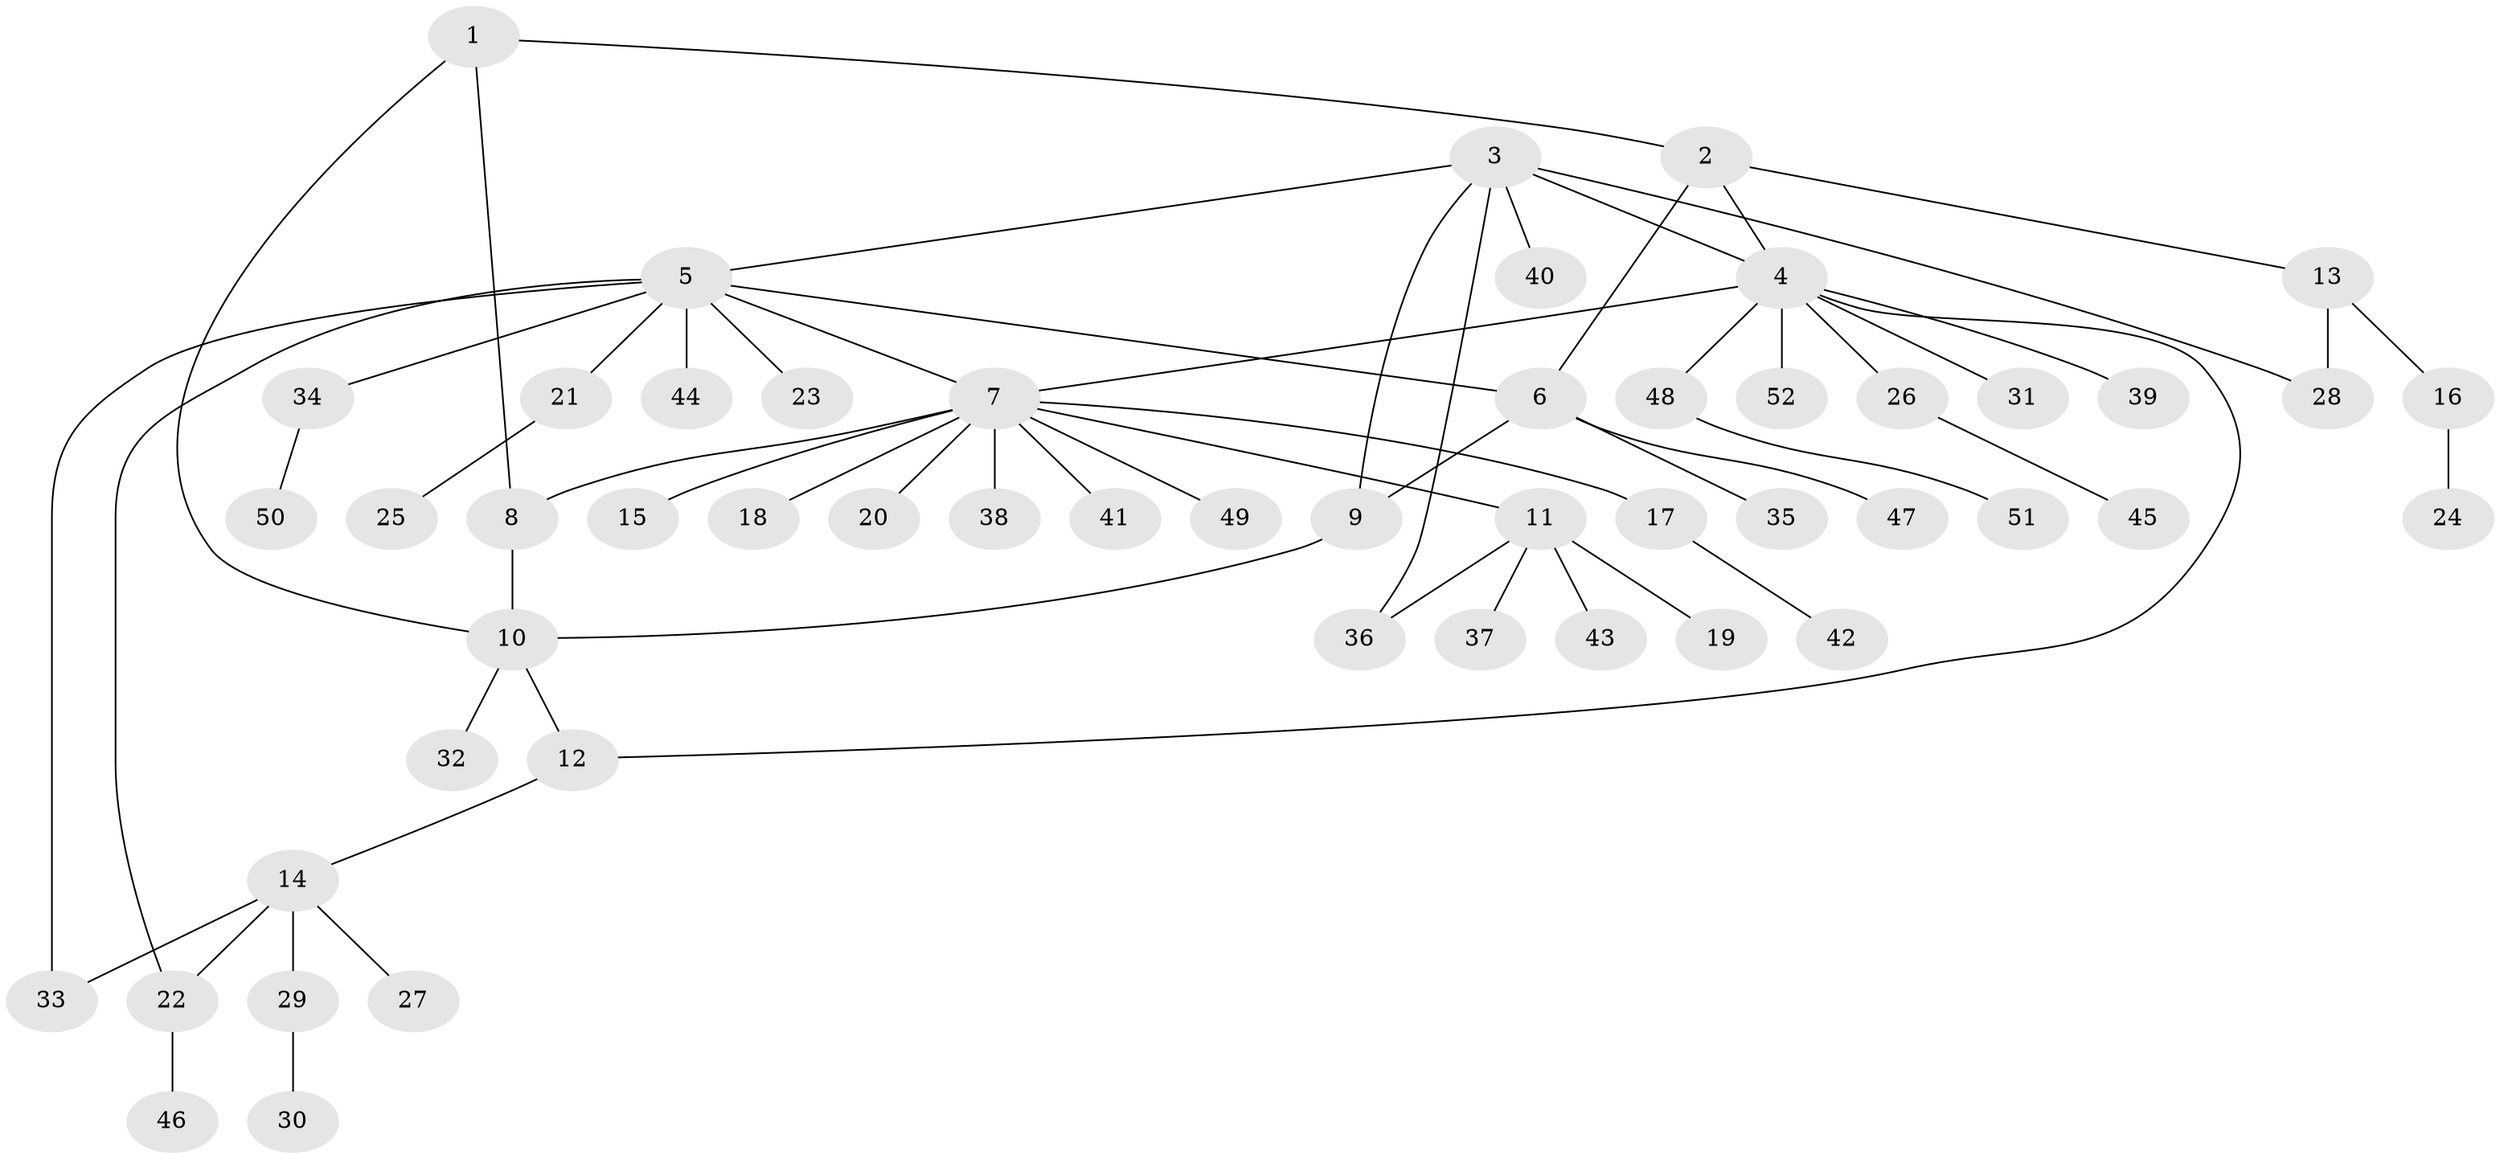 // coarse degree distribution, {7: 0.03225806451612903, 2: 0.16129032258064516, 9: 0.06451612903225806, 4: 0.06451612903225806, 3: 0.03225806451612903, 1: 0.6451612903225806}
// Generated by graph-tools (version 1.1) at 2025/58/03/04/25 21:58:53]
// undirected, 52 vertices, 62 edges
graph export_dot {
graph [start="1"]
  node [color=gray90,style=filled];
  1;
  2;
  3;
  4;
  5;
  6;
  7;
  8;
  9;
  10;
  11;
  12;
  13;
  14;
  15;
  16;
  17;
  18;
  19;
  20;
  21;
  22;
  23;
  24;
  25;
  26;
  27;
  28;
  29;
  30;
  31;
  32;
  33;
  34;
  35;
  36;
  37;
  38;
  39;
  40;
  41;
  42;
  43;
  44;
  45;
  46;
  47;
  48;
  49;
  50;
  51;
  52;
  1 -- 2;
  1 -- 8;
  1 -- 10;
  2 -- 4;
  2 -- 6;
  2 -- 13;
  3 -- 4;
  3 -- 5;
  3 -- 9;
  3 -- 28;
  3 -- 36;
  3 -- 40;
  4 -- 7;
  4 -- 12;
  4 -- 26;
  4 -- 31;
  4 -- 39;
  4 -- 48;
  4 -- 52;
  5 -- 6;
  5 -- 7;
  5 -- 21;
  5 -- 22;
  5 -- 23;
  5 -- 33;
  5 -- 34;
  5 -- 44;
  6 -- 9;
  6 -- 35;
  6 -- 47;
  7 -- 8;
  7 -- 11;
  7 -- 15;
  7 -- 17;
  7 -- 18;
  7 -- 20;
  7 -- 38;
  7 -- 41;
  7 -- 49;
  8 -- 10;
  9 -- 10;
  10 -- 12;
  10 -- 32;
  11 -- 19;
  11 -- 36;
  11 -- 37;
  11 -- 43;
  12 -- 14;
  13 -- 16;
  13 -- 28;
  14 -- 22;
  14 -- 27;
  14 -- 29;
  14 -- 33;
  16 -- 24;
  17 -- 42;
  21 -- 25;
  22 -- 46;
  26 -- 45;
  29 -- 30;
  34 -- 50;
  48 -- 51;
}
